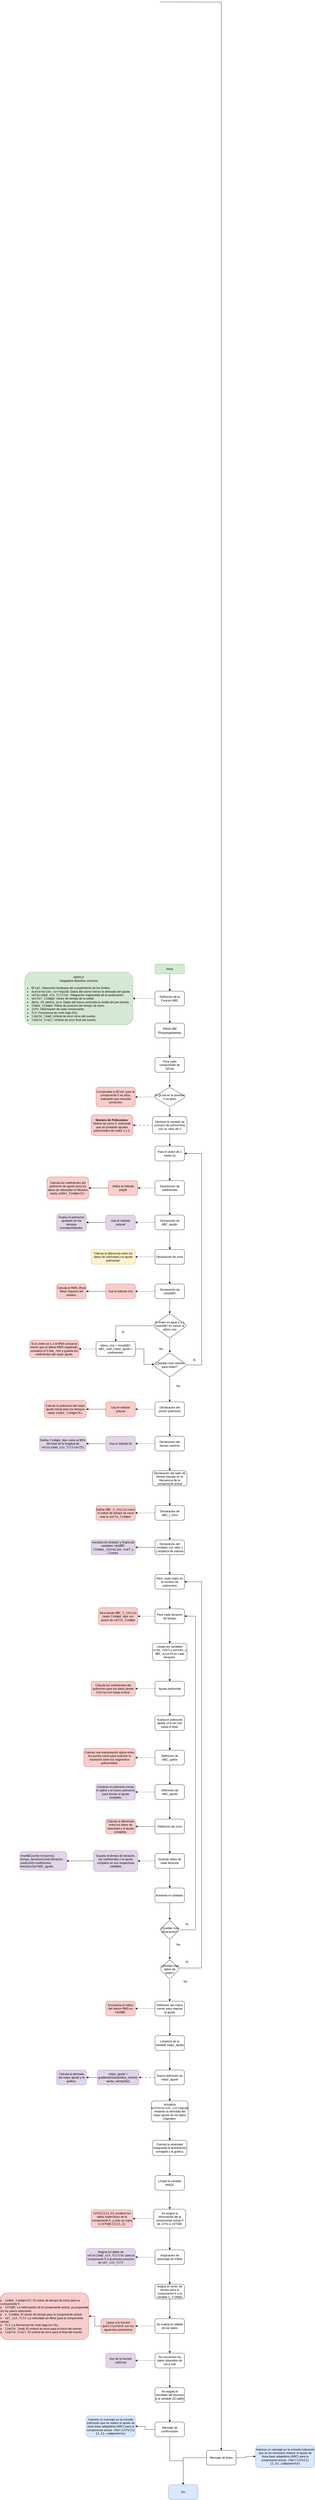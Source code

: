 <mxfile version="24.4.15" type="device">
  <diagram id="C5RBs43oDa-KdzZeNtuy" name="Page-1">
    <mxGraphModel dx="1827" dy="5244" grid="1" gridSize="10" guides="1" tooltips="1" connect="1" arrows="1" fold="1" page="1" pageScale="1" pageWidth="827" pageHeight="1169" math="0" shadow="0">
      <root>
        <mxCell id="WIyWlLk6GJQsqaUBKTNV-0" />
        <mxCell id="WIyWlLk6GJQsqaUBKTNV-1" parent="WIyWlLk6GJQsqaUBKTNV-0" />
        <mxCell id="nW7y54d8p8P1JJJMh4Ax-1" value="" style="edgeStyle=orthogonalEdgeStyle;rounded=0;orthogonalLoop=1;jettySize=auto;html=1;fontFamily=Helvetica;" parent="WIyWlLk6GJQsqaUBKTNV-1" source="WIyWlLk6GJQsqaUBKTNV-7" target="nW7y54d8p8P1JJJMh4Ax-0" edge="1">
          <mxGeometry relative="1" as="geometry" />
        </mxCell>
        <mxCell id="WIyWlLk6GJQsqaUBKTNV-7" value="Inicio" style="rounded=1;whiteSpace=wrap;html=1;fontSize=12;glass=0;strokeWidth=1;shadow=0;fillColor=#d5e8d4;strokeColor=#82b366;fontFamily=Helvetica;" parent="WIyWlLk6GJQsqaUBKTNV-1" vertex="1">
          <mxGeometry x="320" y="190" width="120" height="40" as="geometry" />
        </mxCell>
        <mxCell id="nW7y54d8p8P1JJJMh4Ax-3" value="" style="edgeStyle=orthogonalEdgeStyle;rounded=0;orthogonalLoop=1;jettySize=auto;html=1;dashed=1;fontFamily=Helvetica;" parent="WIyWlLk6GJQsqaUBKTNV-1" source="nW7y54d8p8P1JJJMh4Ax-0" target="nW7y54d8p8P1JJJMh4Ax-2" edge="1">
          <mxGeometry relative="1" as="geometry" />
        </mxCell>
        <mxCell id="nW7y54d8p8P1JJJMh4Ax-5" value="" style="edgeStyle=orthogonalEdgeStyle;rounded=0;orthogonalLoop=1;jettySize=auto;html=1;fontFamily=Helvetica;" parent="WIyWlLk6GJQsqaUBKTNV-1" source="nW7y54d8p8P1JJJMh4Ax-0" target="nW7y54d8p8P1JJJMh4Ax-4" edge="1">
          <mxGeometry relative="1" as="geometry" />
        </mxCell>
        <mxCell id="nW7y54d8p8P1JJJMh4Ax-0" value="Definición de la Función ABC" style="whiteSpace=wrap;html=1;rounded=1;glass=0;strokeWidth=1;shadow=0;fontFamily=Helvetica;" parent="WIyWlLk6GJQsqaUBKTNV-1" vertex="1">
          <mxGeometry x="320" y="300" width="120" height="60" as="geometry" />
        </mxCell>
        <mxCell id="nW7y54d8p8P1JJJMh4Ax-2" value="INPPUT&lt;br&gt;Adaptative Baseline corrector&lt;br&gt;-&lt;br&gt;&lt;li style=&quot;text-align: left;&quot;&gt;&lt;code&gt;QCval&lt;/code&gt;: Valoración booleana del cumplimiento de los límites.&lt;/li&gt;&lt;li style=&quot;text-align: left;&quot;&gt;&lt;code&gt;aceleracion_corregida&lt;/code&gt;: Datos del sismo menos la derivada del ajuste.&lt;/li&gt;&lt;li style=&quot;text-align: left;&quot;&gt;&lt;code&gt;velocidad_sin_filtrar&lt;/code&gt;: Integración trapezoidal de la aceleración.&lt;/li&gt;&lt;li style=&quot;text-align: left;&quot;&gt;&lt;code&gt;vector_tiempo&lt;/code&gt;: Vector de tiempo de la señal.&lt;/li&gt;&lt;li style=&quot;text-align: left;&quot;&gt;&lt;code&gt;data_rm_media_pre&lt;/code&gt;: Datos del sismo removida la media del pre-evento.&lt;/li&gt;&lt;li style=&quot;text-align: left;&quot;&gt;&lt;code&gt;index_tiempo&lt;/code&gt;: Índice de posición del tiempo de inicio.&lt;/li&gt;&lt;li style=&quot;text-align: left;&quot;&gt;&lt;code&gt;info&lt;/code&gt;: Información de cada componente.&lt;/li&gt;&lt;li style=&quot;text-align: left;&quot;&gt;&lt;code&gt;fc1&lt;/code&gt;: Frecuencia de corte baja (Hz).&lt;/li&gt;&lt;li style=&quot;text-align: left;&quot;&gt;&lt;code&gt;limite_lead&lt;/code&gt;: Umbral de error inicio del evento.&lt;/li&gt;&lt;li style=&quot;text-align: left;&quot;&gt;&lt;code&gt;limite_trail&lt;/code&gt;: Umbral de error final del evento.&lt;/li&gt;" style="whiteSpace=wrap;html=1;rounded=1;glass=0;strokeWidth=1;shadow=0;fillColor=#d5e8d4;strokeColor=#82b366;fontFamily=Helvetica;" parent="WIyWlLk6GJQsqaUBKTNV-1" vertex="1">
          <mxGeometry x="-210" y="222.5" width="440" height="215" as="geometry" />
        </mxCell>
        <mxCell id="nW7y54d8p8P1JJJMh4Ax-7" value="" style="edgeStyle=orthogonalEdgeStyle;rounded=0;orthogonalLoop=1;jettySize=auto;html=1;fontFamily=Helvetica;" parent="WIyWlLk6GJQsqaUBKTNV-1" source="nW7y54d8p8P1JJJMh4Ax-4" target="nW7y54d8p8P1JJJMh4Ax-6" edge="1">
          <mxGeometry relative="1" as="geometry" />
        </mxCell>
        <mxCell id="nW7y54d8p8P1JJJMh4Ax-4" value="&lt;h3&gt;&lt;span style=&quot;font-weight: normal;&quot;&gt;Inicio del Procesamiento&lt;/span&gt;&lt;/h3&gt;&lt;div&gt;&lt;div class=&quot;dark bg-gray-950 rounded-md border-[0.5px] border-token-border-medium&quot;&gt;&lt;div class=&quot;flex items-center relative text-token-text-secondary bg-token-main-surface-secondary px-4 py-2 text-xs font-sans justify-between rounded-t-md&quot;&gt;&lt;/div&gt;&lt;/div&gt;&lt;/div&gt;" style="whiteSpace=wrap;html=1;rounded=1;glass=0;strokeWidth=1;shadow=0;fontFamily=Helvetica;" parent="WIyWlLk6GJQsqaUBKTNV-1" vertex="1">
          <mxGeometry x="320" y="430" width="120" height="60" as="geometry" />
        </mxCell>
        <mxCell id="nW7y54d8p8P1JJJMh4Ax-11" value="" style="edgeStyle=orthogonalEdgeStyle;rounded=0;orthogonalLoop=1;jettySize=auto;html=1;fontFamily=Helvetica;" parent="WIyWlLk6GJQsqaUBKTNV-1" source="nW7y54d8p8P1JJJMh4Ax-6" target="nW7y54d8p8P1JJJMh4Ax-10" edge="1">
          <mxGeometry relative="1" as="geometry" />
        </mxCell>
        <mxCell id="nW7y54d8p8P1JJJMh4Ax-6" value="Para cada componente de QCval" style="whiteSpace=wrap;html=1;rounded=1;glass=0;strokeWidth=1;shadow=0;fontFamily=Helvetica;" parent="WIyWlLk6GJQsqaUBKTNV-1" vertex="1">
          <mxGeometry x="320" y="570" width="120" height="60" as="geometry" />
        </mxCell>
        <mxCell id="nW7y54d8p8P1JJJMh4Ax-13" value="" style="edgeStyle=orthogonalEdgeStyle;rounded=0;orthogonalLoop=1;jettySize=auto;html=1;fontFamily=Helvetica;" parent="WIyWlLk6GJQsqaUBKTNV-1" source="nW7y54d8p8P1JJJMh4Ax-10" target="nW7y54d8p8P1JJJMh4Ax-12" edge="1">
          <mxGeometry relative="1" as="geometry" />
        </mxCell>
        <mxCell id="nW7y54d8p8P1JJJMh4Ax-15" value="" style="edgeStyle=orthogonalEdgeStyle;rounded=0;orthogonalLoop=1;jettySize=auto;html=1;dashed=1;fontFamily=Helvetica;" parent="WIyWlLk6GJQsqaUBKTNV-1" source="nW7y54d8p8P1JJJMh4Ax-10" target="nW7y54d8p8P1JJJMh4Ax-14" edge="1">
          <mxGeometry relative="1" as="geometry" />
        </mxCell>
        <mxCell id="jgrW-l6k0apfGBNPhtUm-31" value="" style="edgeStyle=orthogonalEdgeStyle;rounded=0;orthogonalLoop=1;jettySize=auto;html=1;" edge="1" parent="WIyWlLk6GJQsqaUBKTNV-1" target="jgrW-l6k0apfGBNPhtUm-30">
          <mxGeometry relative="1" as="geometry">
            <mxPoint x="340" y="-3720" as="sourcePoint" />
          </mxGeometry>
        </mxCell>
        <mxCell id="nW7y54d8p8P1JJJMh4Ax-10" value="Si QCval en la posicion h es falso" style="rhombus;whiteSpace=wrap;html=1;rounded=1;glass=0;strokeWidth=1;shadow=0;fontFamily=Helvetica;" parent="WIyWlLk6GJQsqaUBKTNV-1" vertex="1">
          <mxGeometry x="315" y="690" width="130" height="80" as="geometry" />
        </mxCell>
        <mxCell id="nW7y54d8p8P1JJJMh4Ax-17" value="" style="edgeStyle=orthogonalEdgeStyle;rounded=0;orthogonalLoop=1;jettySize=auto;html=1;fontFamily=Helvetica;" parent="WIyWlLk6GJQsqaUBKTNV-1" source="nW7y54d8p8P1JJJMh4Ax-12" target="nW7y54d8p8P1JJJMh4Ax-16" edge="1">
          <mxGeometry relative="1" as="geometry" />
        </mxCell>
        <mxCell id="nW7y54d8p8P1JJJMh4Ax-25" value="" style="edgeStyle=orthogonalEdgeStyle;rounded=0;orthogonalLoop=1;jettySize=auto;html=1;dashed=1;dashPattern=8 8;fontFamily=Helvetica;" parent="WIyWlLk6GJQsqaUBKTNV-1" source="nW7y54d8p8P1JJJMh4Ax-12" target="nW7y54d8p8P1JJJMh4Ax-24" edge="1">
          <mxGeometry relative="1" as="geometry" />
        </mxCell>
        <mxCell id="nW7y54d8p8P1JJJMh4Ax-12" value="&lt;span style=&quot;background-color: initial;&quot;&gt;Declarar la variable np (numero de polinomios) con un valor de 2&lt;/span&gt;&lt;br&gt;&lt;div&gt;&lt;div class=&quot;dark bg-gray-950 rounded-md border-[0.5px] border-token-border-medium&quot;&gt;&lt;div class=&quot;flex items-center relative text-token-text-secondary bg-token-main-surface-secondary px-4 py-2 text-xs font-sans justify-between rounded-t-md&quot;&gt;&lt;span&gt;&lt;/span&gt;&lt;/div&gt;&lt;/div&gt;&lt;/div&gt;" style="whiteSpace=wrap;html=1;rounded=1;glass=0;strokeWidth=1;shadow=0;fontFamily=Helvetica;" parent="WIyWlLk6GJQsqaUBKTNV-1" vertex="1">
          <mxGeometry x="310" y="810" width="140" height="70" as="geometry" />
        </mxCell>
        <mxCell id="nW7y54d8p8P1JJJMh4Ax-14" value="&lt;span style=&quot;background-color: initial;&quot;&gt;Comprueba si &lt;/span&gt;&lt;code style=&quot;background-color: initial;&quot;&gt;QCval&lt;/code&gt;&lt;span style=&quot;background-color: initial;&quot;&gt; para la componente &lt;/span&gt;&lt;code style=&quot;background-color: initial;&quot;&gt;h&lt;/code&gt;&lt;span style=&quot;background-color: initial;&quot;&gt; es falso, indicando que necesita corrección.&lt;/span&gt;" style="whiteSpace=wrap;html=1;rounded=1;glass=0;strokeWidth=1;shadow=0;fillColor=#f8cecc;strokeColor=#b85450;fontFamily=Helvetica;" parent="WIyWlLk6GJQsqaUBKTNV-1" vertex="1">
          <mxGeometry x="80" y="690" width="160" height="80" as="geometry" />
        </mxCell>
        <mxCell id="nW7y54d8p8P1JJJMh4Ax-19" value="" style="edgeStyle=orthogonalEdgeStyle;rounded=0;orthogonalLoop=1;jettySize=auto;html=1;fontFamily=Helvetica;" parent="WIyWlLk6GJQsqaUBKTNV-1" source="nW7y54d8p8P1JJJMh4Ax-16" target="nW7y54d8p8P1JJJMh4Ax-18" edge="1">
          <mxGeometry relative="1" as="geometry" />
        </mxCell>
        <mxCell id="nW7y54d8p8P1JJJMh4Ax-16" value="Para el orden de 1 hasta np" style="whiteSpace=wrap;html=1;rounded=1;glass=0;strokeWidth=1;shadow=0;fontFamily=Helvetica;" parent="WIyWlLk6GJQsqaUBKTNV-1" vertex="1">
          <mxGeometry x="320" y="930" width="120" height="60" as="geometry" />
        </mxCell>
        <mxCell id="nW7y54d8p8P1JJJMh4Ax-21" value="" style="edgeStyle=orthogonalEdgeStyle;rounded=0;orthogonalLoop=1;jettySize=auto;html=1;dashed=1;fontFamily=Helvetica;" parent="WIyWlLk6GJQsqaUBKTNV-1" source="nW7y54d8p8P1JJJMh4Ax-18" target="nW7y54d8p8P1JJJMh4Ax-20" edge="1">
          <mxGeometry relative="1" as="geometry" />
        </mxCell>
        <mxCell id="nW7y54d8p8P1JJJMh4Ax-27" value="" style="edgeStyle=orthogonalEdgeStyle;rounded=0;orthogonalLoop=1;jettySize=auto;html=1;fontFamily=Helvetica;" parent="WIyWlLk6GJQsqaUBKTNV-1" source="nW7y54d8p8P1JJJMh4Ax-18" target="nW7y54d8p8P1JJJMh4Ax-26" edge="1">
          <mxGeometry relative="1" as="geometry" />
        </mxCell>
        <mxCell id="nW7y54d8p8P1JJJMh4Ax-18" value="Declaración de coeficientes" style="whiteSpace=wrap;html=1;rounded=1;glass=0;strokeWidth=1;shadow=0;fontFamily=Helvetica;" parent="WIyWlLk6GJQsqaUBKTNV-1" vertex="1">
          <mxGeometry x="320" y="1070" width="120" height="60" as="geometry" />
        </mxCell>
        <mxCell id="nW7y54d8p8P1JJJMh4Ax-23" value="" style="edgeStyle=orthogonalEdgeStyle;rounded=0;orthogonalLoop=1;jettySize=auto;html=1;fontFamily=Helvetica;" parent="WIyWlLk6GJQsqaUBKTNV-1" source="nW7y54d8p8P1JJJMh4Ax-20" target="nW7y54d8p8P1JJJMh4Ax-22" edge="1">
          <mxGeometry relative="1" as="geometry" />
        </mxCell>
        <mxCell id="nW7y54d8p8P1JJJMh4Ax-20" value="Utiliza el método polyfit" style="whiteSpace=wrap;html=1;rounded=1;glass=0;strokeWidth=1;shadow=0;fillColor=#f8cecc;strokeColor=#b85450;fontFamily=Helvetica;" parent="WIyWlLk6GJQsqaUBKTNV-1" vertex="1">
          <mxGeometry x="130" y="1070" width="120" height="60" as="geometry" />
        </mxCell>
        <mxCell id="nW7y54d8p8P1JJJMh4Ax-22" value="Calcula los coeficientes del polinomio de ajuste para los datos de velocidad no filtrados hasta&amp;nbsp;&lt;code style=&quot;border-color: var(--border-color);&quot;&gt;index_tiempo(h)&lt;/code&gt;." style="whiteSpace=wrap;html=1;fillColor=#f8cecc;strokeColor=#b85450;rounded=1;glass=0;strokeWidth=1;shadow=0;fontFamily=Helvetica;" parent="WIyWlLk6GJQsqaUBKTNV-1" vertex="1">
          <mxGeometry x="-120" y="1055" width="170" height="90" as="geometry" />
        </mxCell>
        <mxCell id="nW7y54d8p8P1JJJMh4Ax-24" value="&lt;strong style=&quot;background-color: initial;&quot;&gt;Número de Polinomios&lt;/strong&gt;&lt;span style=&quot;background-color: initial;&quot;&gt;: Define &lt;/span&gt;&lt;code style=&quot;background-color: initial;&quot;&gt;np&lt;/code&gt;&lt;span style=&quot;background-color: initial;&quot;&gt; como 2, indicando que se probarán ajustes polinomiales de orden 1 y 2.&lt;/span&gt;&lt;br&gt;&lt;div&gt;&lt;div class=&quot;dark bg-gray-950 rounded-md border-[0.5px] border-token-border-medium&quot;&gt;&lt;div class=&quot;flex items-center relative text-token-text-secondary bg-token-main-surface-secondary px-4 py-2 text-xs font-sans justify-between rounded-t-md&quot;&gt;&lt;span&gt;&lt;/span&gt;&lt;/div&gt;&lt;/div&gt;&lt;/div&gt;" style="whiteSpace=wrap;html=1;rounded=1;glass=0;strokeWidth=1;shadow=0;fillColor=#f8cecc;strokeColor=#b85450;fontFamily=Helvetica;" parent="WIyWlLk6GJQsqaUBKTNV-1" vertex="1">
          <mxGeometry x="60" y="802.5" width="170" height="85" as="geometry" />
        </mxCell>
        <mxCell id="nW7y54d8p8P1JJJMh4Ax-29" value="" style="edgeStyle=orthogonalEdgeStyle;rounded=0;orthogonalLoop=1;jettySize=auto;html=1;dashed=1;fontFamily=Helvetica;" parent="WIyWlLk6GJQsqaUBKTNV-1" source="nW7y54d8p8P1JJJMh4Ax-26" target="nW7y54d8p8P1JJJMh4Ax-28" edge="1">
          <mxGeometry relative="1" as="geometry" />
        </mxCell>
        <mxCell id="nW7y54d8p8P1JJJMh4Ax-39" value="" style="edgeStyle=orthogonalEdgeStyle;rounded=0;orthogonalLoop=1;jettySize=auto;html=1;fontFamily=Helvetica;" parent="WIyWlLk6GJQsqaUBKTNV-1" source="nW7y54d8p8P1JJJMh4Ax-26" target="nW7y54d8p8P1JJJMh4Ax-38" edge="1">
          <mxGeometry relative="1" as="geometry" />
        </mxCell>
        <mxCell id="nW7y54d8p8P1JJJMh4Ax-26" value="Declaración de ABC_ajuste&amp;nbsp;" style="whiteSpace=wrap;html=1;rounded=1;glass=0;strokeWidth=1;shadow=0;fontFamily=Helvetica;" parent="WIyWlLk6GJQsqaUBKTNV-1" vertex="1">
          <mxGeometry x="320" y="1210" width="120" height="60" as="geometry" />
        </mxCell>
        <mxCell id="nW7y54d8p8P1JJJMh4Ax-31" value="" style="edgeStyle=orthogonalEdgeStyle;rounded=0;orthogonalLoop=1;jettySize=auto;html=1;fontFamily=Helvetica;" parent="WIyWlLk6GJQsqaUBKTNV-1" source="nW7y54d8p8P1JJJMh4Ax-28" target="nW7y54d8p8P1JJJMh4Ax-30" edge="1">
          <mxGeometry relative="1" as="geometry" />
        </mxCell>
        <mxCell id="nW7y54d8p8P1JJJMh4Ax-28" value="Usa el método polyval" style="whiteSpace=wrap;html=1;rounded=1;glass=0;strokeWidth=1;shadow=0;fillColor=#e1d5e7;strokeColor=#9673a6;fontFamily=Helvetica;" parent="WIyWlLk6GJQsqaUBKTNV-1" vertex="1">
          <mxGeometry x="120" y="1210" width="120" height="60" as="geometry" />
        </mxCell>
        <mxCell id="nW7y54d8p8P1JJJMh4Ax-30" value="Evalúa el polinomio ajustado en los tiempos correspondientes." style="whiteSpace=wrap;html=1;fillColor=#e1d5e7;strokeColor=#9673a6;rounded=1;glass=0;strokeWidth=1;shadow=0;fontFamily=Helvetica;" parent="WIyWlLk6GJQsqaUBKTNV-1" vertex="1">
          <mxGeometry x="-80" y="1205" width="120" height="70" as="geometry" />
        </mxCell>
        <mxCell id="nW7y54d8p8P1JJJMh4Ax-41" value="" style="edgeStyle=orthogonalEdgeStyle;rounded=0;orthogonalLoop=1;jettySize=auto;html=1;dashed=1;fontFamily=Helvetica;" parent="WIyWlLk6GJQsqaUBKTNV-1" source="nW7y54d8p8P1JJJMh4Ax-38" target="nW7y54d8p8P1JJJMh4Ax-40" edge="1">
          <mxGeometry relative="1" as="geometry" />
        </mxCell>
        <mxCell id="nW7y54d8p8P1JJJMh4Ax-45" value="" style="edgeStyle=orthogonalEdgeStyle;rounded=0;orthogonalLoop=1;jettySize=auto;html=1;fontFamily=Helvetica;" parent="WIyWlLk6GJQsqaUBKTNV-1" source="nW7y54d8p8P1JJJMh4Ax-38" target="nW7y54d8p8P1JJJMh4Ax-44" edge="1">
          <mxGeometry relative="1" as="geometry" />
        </mxCell>
        <mxCell id="nW7y54d8p8P1JJJMh4Ax-38" value="Declaración de xrms" style="whiteSpace=wrap;html=1;rounded=1;glass=0;strokeWidth=1;shadow=0;fontFamily=Helvetica;" parent="WIyWlLk6GJQsqaUBKTNV-1" vertex="1">
          <mxGeometry x="320" y="1350" width="120" height="60" as="geometry" />
        </mxCell>
        <mxCell id="nW7y54d8p8P1JJJMh4Ax-40" value="Calcula la diferencia entre los datos de velocidad y el ajuste polinomial." style="whiteSpace=wrap;html=1;rounded=1;glass=0;strokeWidth=1;shadow=0;fillColor=#fff2cc;strokeColor=#d6b656;fontFamily=Helvetica;" parent="WIyWlLk6GJQsqaUBKTNV-1" vertex="1">
          <mxGeometry x="60" y="1350" width="180" height="60" as="geometry" />
        </mxCell>
        <mxCell id="nW7y54d8p8P1JJJMh4Ax-47" value="" style="edgeStyle=orthogonalEdgeStyle;rounded=0;orthogonalLoop=1;jettySize=auto;html=1;dashed=1;fontFamily=Helvetica;" parent="WIyWlLk6GJQsqaUBKTNV-1" source="nW7y54d8p8P1JJJMh4Ax-44" target="nW7y54d8p8P1JJJMh4Ax-46" edge="1">
          <mxGeometry relative="1" as="geometry" />
        </mxCell>
        <mxCell id="nW7y54d8p8P1JJJMh4Ax-51" value="" style="edgeStyle=orthogonalEdgeStyle;rounded=0;orthogonalLoop=1;jettySize=auto;html=1;fontFamily=Helvetica;" parent="WIyWlLk6GJQsqaUBKTNV-1" source="nW7y54d8p8P1JJJMh4Ax-44" target="nW7y54d8p8P1JJJMh4Ax-50" edge="1">
          <mxGeometry relative="1" as="geometry" />
        </mxCell>
        <mxCell id="nW7y54d8p8P1JJJMh4Ax-44" value="Declaración de rmsdABC" style="whiteSpace=wrap;html=1;rounded=1;glass=0;strokeWidth=1;shadow=0;fontFamily=Helvetica;" parent="WIyWlLk6GJQsqaUBKTNV-1" vertex="1">
          <mxGeometry x="320" y="1490" width="120" height="60" as="geometry" />
        </mxCell>
        <mxCell id="nW7y54d8p8P1JJJMh4Ax-49" value="" style="edgeStyle=orthogonalEdgeStyle;rounded=0;orthogonalLoop=1;jettySize=auto;html=1;fontFamily=Helvetica;" parent="WIyWlLk6GJQsqaUBKTNV-1" source="nW7y54d8p8P1JJJMh4Ax-46" target="nW7y54d8p8P1JJJMh4Ax-48" edge="1">
          <mxGeometry relative="1" as="geometry" />
        </mxCell>
        <mxCell id="nW7y54d8p8P1JJJMh4Ax-46" value="Usa el método rms" style="whiteSpace=wrap;html=1;rounded=1;glass=0;strokeWidth=1;shadow=0;fillColor=#f8cecc;strokeColor=#b85450;fontFamily=Helvetica;" parent="WIyWlLk6GJQsqaUBKTNV-1" vertex="1">
          <mxGeometry x="120" y="1490" width="120" height="60" as="geometry" />
        </mxCell>
        <mxCell id="nW7y54d8p8P1JJJMh4Ax-48" value="Calcula el RMS (Root Mean Square) del residuo." style="whiteSpace=wrap;html=1;fillColor=#f8cecc;strokeColor=#b85450;rounded=1;glass=0;strokeWidth=1;shadow=0;fontFamily=Helvetica;" parent="WIyWlLk6GJQsqaUBKTNV-1" vertex="1">
          <mxGeometry x="-80" y="1490" width="120" height="60" as="geometry" />
        </mxCell>
        <mxCell id="nW7y54d8p8P1JJJMh4Ax-53" value="" style="edgeStyle=orthogonalEdgeStyle;rounded=0;orthogonalLoop=1;jettySize=auto;html=1;fontFamily=Helvetica;" parent="WIyWlLk6GJQsqaUBKTNV-1" source="nW7y54d8p8P1JJJMh4Ax-50" target="nW7y54d8p8P1JJJMh4Ax-52" edge="1">
          <mxGeometry relative="1" as="geometry" />
        </mxCell>
        <mxCell id="nW7y54d8p8P1JJJMh4Ax-58" value="" style="edgeStyle=orthogonalEdgeStyle;rounded=0;orthogonalLoop=1;jettySize=auto;html=1;entryX=0.5;entryY=0;entryDx=0;entryDy=0;fontFamily=Helvetica;" parent="WIyWlLk6GJQsqaUBKTNV-1" source="nW7y54d8p8P1JJJMh4Ax-50" target="nW7y54d8p8P1JJJMh4Ax-61" edge="1">
          <mxGeometry relative="1" as="geometry">
            <mxPoint x="380" y="1810" as="targetPoint" />
          </mxGeometry>
        </mxCell>
        <mxCell id="nW7y54d8p8P1JJJMh4Ax-50" value="Si orden es igual a 1 o rmdsABC es menor al ultimo rms" style="rhombus;whiteSpace=wrap;html=1;rounded=1;glass=0;strokeWidth=1;shadow=0;fontFamily=Helvetica;" parent="WIyWlLk6GJQsqaUBKTNV-1" vertex="1">
          <mxGeometry x="310" y="1610" width="140" height="100" as="geometry" />
        </mxCell>
        <mxCell id="nW7y54d8p8P1JJJMh4Ax-56" value="" style="edgeStyle=orthogonalEdgeStyle;rounded=0;orthogonalLoop=1;jettySize=auto;html=1;dashed=1;fontFamily=Helvetica;" parent="WIyWlLk6GJQsqaUBKTNV-1" source="nW7y54d8p8P1JJJMh4Ax-52" target="nW7y54d8p8P1JJJMh4Ax-55" edge="1">
          <mxGeometry relative="1" as="geometry" />
        </mxCell>
        <mxCell id="nW7y54d8p8P1JJJMh4Ax-60" style="edgeStyle=orthogonalEdgeStyle;rounded=0;orthogonalLoop=1;jettySize=auto;html=1;entryX=0.046;entryY=0.48;entryDx=0;entryDy=0;entryPerimeter=0;fontFamily=Helvetica;" parent="WIyWlLk6GJQsqaUBKTNV-1" source="nW7y54d8p8P1JJJMh4Ax-52" target="nW7y54d8p8P1JJJMh4Ax-61" edge="1">
          <mxGeometry relative="1" as="geometry">
            <mxPoint x="320" y="1840" as="targetPoint" />
          </mxGeometry>
        </mxCell>
        <mxCell id="nW7y54d8p8P1JJJMh4Ax-52" value="ultimo_rms = rmsdABC;&lt;br&gt;                ABC_coef_mejor_ajuste = coeficientes;" style="whiteSpace=wrap;html=1;rounded=1;glass=0;strokeWidth=1;shadow=0;fontFamily=Helvetica;" parent="WIyWlLk6GJQsqaUBKTNV-1" vertex="1">
          <mxGeometry x="80" y="1724" width="160" height="60" as="geometry" />
        </mxCell>
        <mxCell id="nW7y54d8p8P1JJJMh4Ax-54" value="Si" style="text;html=1;strokeColor=none;fillColor=none;align=center;verticalAlign=middle;whiteSpace=wrap;rounded=0;fontFamily=Helvetica;" parent="WIyWlLk6GJQsqaUBKTNV-1" vertex="1">
          <mxGeometry x="160" y="1670" width="60" height="30" as="geometry" />
        </mxCell>
        <mxCell id="nW7y54d8p8P1JJJMh4Ax-55" value="Si el orden es 1 o el RMS actual es menor que el último RMS registrado, actualiza &lt;code&gt;ultimo_rms&lt;/code&gt; y guarda los coeficientes del mejor ajuste." style="whiteSpace=wrap;html=1;rounded=1;glass=0;strokeWidth=1;shadow=0;fillColor=#f8cecc;strokeColor=#b85450;fontFamily=Helvetica;" parent="WIyWlLk6GJQsqaUBKTNV-1" vertex="1">
          <mxGeometry x="-190" y="1719" width="200" height="70" as="geometry" />
        </mxCell>
        <mxCell id="nW7y54d8p8P1JJJMh4Ax-59" value="No" style="text;html=1;strokeColor=none;fillColor=none;align=center;verticalAlign=middle;whiteSpace=wrap;rounded=0;fontFamily=Helvetica;" parent="WIyWlLk6GJQsqaUBKTNV-1" vertex="1">
          <mxGeometry x="315" y="1739" width="60" height="30" as="geometry" />
        </mxCell>
        <mxCell id="nW7y54d8p8P1JJJMh4Ax-64" style="edgeStyle=orthogonalEdgeStyle;rounded=0;orthogonalLoop=1;jettySize=auto;html=1;entryX=1;entryY=0.5;entryDx=0;entryDy=0;fontFamily=Helvetica;" parent="WIyWlLk6GJQsqaUBKTNV-1" source="nW7y54d8p8P1JJJMh4Ax-61" target="nW7y54d8p8P1JJJMh4Ax-16" edge="1">
          <mxGeometry relative="1" as="geometry">
            <Array as="points">
              <mxPoint x="510" y="1819" />
              <mxPoint x="510" y="960" />
            </Array>
          </mxGeometry>
        </mxCell>
        <mxCell id="nW7y54d8p8P1JJJMh4Ax-67" value="" style="edgeStyle=orthogonalEdgeStyle;rounded=0;orthogonalLoop=1;jettySize=auto;html=1;fontFamily=Helvetica;" parent="WIyWlLk6GJQsqaUBKTNV-1" source="nW7y54d8p8P1JJJMh4Ax-61" target="nW7y54d8p8P1JJJMh4Ax-66" edge="1">
          <mxGeometry relative="1" as="geometry" />
        </mxCell>
        <mxCell id="nW7y54d8p8P1JJJMh4Ax-61" value="¿Quedan mas valores para orden?" style="rhombus;whiteSpace=wrap;html=1;rounded=1;glass=0;strokeWidth=1;shadow=0;fontFamily=Helvetica;" parent="WIyWlLk6GJQsqaUBKTNV-1" vertex="1">
          <mxGeometry x="310" y="1769" width="140" height="100" as="geometry" />
        </mxCell>
        <mxCell id="nW7y54d8p8P1JJJMh4Ax-63" value="Si" style="text;html=1;strokeColor=none;fillColor=none;align=center;verticalAlign=middle;whiteSpace=wrap;rounded=0;fontFamily=Helvetica;" parent="WIyWlLk6GJQsqaUBKTNV-1" vertex="1">
          <mxGeometry x="450" y="1784" width="60" height="30" as="geometry" />
        </mxCell>
        <mxCell id="nW7y54d8p8P1JJJMh4Ax-65" value="No" style="text;html=1;strokeColor=none;fillColor=none;align=center;verticalAlign=middle;whiteSpace=wrap;rounded=0;fontFamily=Helvetica;" parent="WIyWlLk6GJQsqaUBKTNV-1" vertex="1">
          <mxGeometry x="385" y="1890" width="60" height="30" as="geometry" />
        </mxCell>
        <mxCell id="nW7y54d8p8P1JJJMh4Ax-69" value="" style="edgeStyle=orthogonalEdgeStyle;rounded=0;orthogonalLoop=1;jettySize=auto;html=1;dashed=1;fontFamily=Helvetica;" parent="WIyWlLk6GJQsqaUBKTNV-1" source="nW7y54d8p8P1JJJMh4Ax-66" target="nW7y54d8p8P1JJJMh4Ax-68" edge="1">
          <mxGeometry relative="1" as="geometry" />
        </mxCell>
        <mxCell id="nW7y54d8p8P1JJJMh4Ax-73" value="" style="edgeStyle=orthogonalEdgeStyle;rounded=0;orthogonalLoop=1;jettySize=auto;html=1;fontFamily=Helvetica;" parent="WIyWlLk6GJQsqaUBKTNV-1" source="nW7y54d8p8P1JJJMh4Ax-66" target="nW7y54d8p8P1JJJMh4Ax-72" edge="1">
          <mxGeometry relative="1" as="geometry" />
        </mxCell>
        <mxCell id="nW7y54d8p8P1JJJMh4Ax-66" value="Declaración del primer polinomio" style="whiteSpace=wrap;html=1;rounded=1;glass=0;strokeWidth=1;shadow=0;fontFamily=Helvetica;" parent="WIyWlLk6GJQsqaUBKTNV-1" vertex="1">
          <mxGeometry x="320" y="1969" width="120" height="60" as="geometry" />
        </mxCell>
        <mxCell id="nW7y54d8p8P1JJJMh4Ax-71" value="" style="edgeStyle=orthogonalEdgeStyle;rounded=0;orthogonalLoop=1;jettySize=auto;html=1;fontFamily=Helvetica;" parent="WIyWlLk6GJQsqaUBKTNV-1" source="nW7y54d8p8P1JJJMh4Ax-68" target="nW7y54d8p8P1JJJMh4Ax-70" edge="1">
          <mxGeometry relative="1" as="geometry" />
        </mxCell>
        <mxCell id="nW7y54d8p8P1JJJMh4Ax-68" value="Usa el método polyval" style="whiteSpace=wrap;html=1;rounded=1;glass=0;strokeWidth=1;shadow=0;fillColor=#f8cecc;strokeColor=#b85450;fontFamily=Helvetica;" parent="WIyWlLk6GJQsqaUBKTNV-1" vertex="1">
          <mxGeometry x="120" y="1969" width="120" height="60" as="geometry" />
        </mxCell>
        <mxCell id="nW7y54d8p8P1JJJMh4Ax-70" value="Calcula el polinomio del mejor ajuste inicial para los tiempos hasta &lt;code&gt;index_tiempo(h)&lt;/code&gt;." style="whiteSpace=wrap;html=1;fillColor=#f8cecc;strokeColor=#b85450;rounded=1;glass=0;strokeWidth=1;shadow=0;fontFamily=Helvetica;" parent="WIyWlLk6GJQsqaUBKTNV-1" vertex="1">
          <mxGeometry x="-130" y="1963.5" width="170" height="71" as="geometry" />
        </mxCell>
        <mxCell id="nW7y54d8p8P1JJJMh4Ax-75" value="" style="edgeStyle=orthogonalEdgeStyle;rounded=0;orthogonalLoop=1;jettySize=auto;html=1;dashed=1;fontFamily=Helvetica;" parent="WIyWlLk6GJQsqaUBKTNV-1" source="nW7y54d8p8P1JJJMh4Ax-72" target="nW7y54d8p8P1JJJMh4Ax-74" edge="1">
          <mxGeometry relative="1" as="geometry" />
        </mxCell>
        <mxCell id="nW7y54d8p8P1JJJMh4Ax-79" value="" style="edgeStyle=orthogonalEdgeStyle;rounded=0;orthogonalLoop=1;jettySize=auto;html=1;fontFamily=Helvetica;" parent="WIyWlLk6GJQsqaUBKTNV-1" source="nW7y54d8p8P1JJJMh4Ax-72" target="nW7y54d8p8P1JJJMh4Ax-78" edge="1">
          <mxGeometry relative="1" as="geometry" />
        </mxCell>
        <mxCell id="nW7y54d8p8P1JJJMh4Ax-72" value="Declaración del tiempo máximo" style="whiteSpace=wrap;html=1;rounded=1;glass=0;strokeWidth=1;shadow=0;fontFamily=Helvetica;" parent="WIyWlLk6GJQsqaUBKTNV-1" vertex="1">
          <mxGeometry x="320" y="2109" width="120" height="60" as="geometry" />
        </mxCell>
        <mxCell id="nW7y54d8p8P1JJJMh4Ax-77" value="" style="edgeStyle=orthogonalEdgeStyle;rounded=0;orthogonalLoop=1;jettySize=auto;html=1;fontFamily=Helvetica;" parent="WIyWlLk6GJQsqaUBKTNV-1" source="nW7y54d8p8P1JJJMh4Ax-74" target="nW7y54d8p8P1JJJMh4Ax-76" edge="1">
          <mxGeometry relative="1" as="geometry" />
        </mxCell>
        <mxCell id="nW7y54d8p8P1JJJMh4Ax-74" value="Usa el método fix" style="whiteSpace=wrap;html=1;rounded=1;glass=0;strokeWidth=1;shadow=0;fillColor=#e1d5e7;strokeColor=#9673a6;fontFamily=Helvetica;" parent="WIyWlLk6GJQsqaUBKTNV-1" vertex="1">
          <mxGeometry x="120" y="2109" width="120" height="60" as="geometry" />
        </mxCell>
        <mxCell id="nW7y54d8p8P1JJJMh4Ax-76" value="Define &lt;code&gt;tiempo_max&lt;/code&gt; como el 80% del total de la longitud de &lt;code&gt;velocidad_sin_filtrar{h}&lt;/code&gt;" style="whiteSpace=wrap;html=1;fillColor=#e1d5e7;strokeColor=#9673a6;rounded=1;glass=0;strokeWidth=1;shadow=0;fontFamily=Helvetica;" parent="WIyWlLk6GJQsqaUBKTNV-1" vertex="1">
          <mxGeometry x="-150" y="2109" width="190" height="60" as="geometry" />
        </mxCell>
        <mxCell id="nW7y54d8p8P1JJJMh4Ax-81" value="" style="edgeStyle=orthogonalEdgeStyle;rounded=0;orthogonalLoop=1;jettySize=auto;html=1;fontFamily=Helvetica;" parent="WIyWlLk6GJQsqaUBKTNV-1" source="nW7y54d8p8P1JJJMh4Ax-78" target="nW7y54d8p8P1JJJMh4Ax-80" edge="1">
          <mxGeometry relative="1" as="geometry" />
        </mxCell>
        <mxCell id="nW7y54d8p8P1JJJMh4Ax-78" value="Declaración del salto de tiempo basado en la frecuencia de la componente actual" style="whiteSpace=wrap;html=1;rounded=1;glass=0;strokeWidth=1;shadow=0;fontFamily=Helvetica;" parent="WIyWlLk6GJQsqaUBKTNV-1" vertex="1">
          <mxGeometry x="310" y="2249" width="140" height="61" as="geometry" />
        </mxCell>
        <mxCell id="nW7y54d8p8P1JJJMh4Ax-83" value="" style="edgeStyle=orthogonalEdgeStyle;rounded=0;orthogonalLoop=1;jettySize=auto;html=1;dashed=1;fontFamily=Helvetica;" parent="WIyWlLk6GJQsqaUBKTNV-1" source="nW7y54d8p8P1JJJMh4Ax-80" target="nW7y54d8p8P1JJJMh4Ax-82" edge="1">
          <mxGeometry relative="1" as="geometry" />
        </mxCell>
        <mxCell id="nW7y54d8p8P1JJJMh4Ax-87" value="" style="edgeStyle=orthogonalEdgeStyle;rounded=0;orthogonalLoop=1;jettySize=auto;html=1;fontFamily=Helvetica;" parent="WIyWlLk6GJQsqaUBKTNV-1" source="nW7y54d8p8P1JJJMh4Ax-80" target="nW7y54d8p8P1JJJMh4Ax-86" edge="1">
          <mxGeometry relative="1" as="geometry" />
        </mxCell>
        <mxCell id="nW7y54d8p8P1JJJMh4Ax-80" value="Declaración de ABC_t_inico" style="whiteSpace=wrap;html=1;rounded=1;glass=0;strokeWidth=1;shadow=0;fontFamily=Helvetica;" parent="WIyWlLk6GJQsqaUBKTNV-1" vertex="1">
          <mxGeometry x="320" y="2390.5" width="120" height="60" as="geometry" />
        </mxCell>
        <mxCell id="nW7y54d8p8P1JJJMh4Ax-82" value="Define &lt;code&gt;ABC_t_inicio&lt;/code&gt; como el índice de tiempo de inicio más el &lt;code&gt;salto_tiempo&lt;/code&gt;." style="whiteSpace=wrap;html=1;rounded=1;glass=0;strokeWidth=1;shadow=0;fillColor=#f8cecc;strokeColor=#b85450;fontFamily=Helvetica;" parent="WIyWlLk6GJQsqaUBKTNV-1" vertex="1">
          <mxGeometry x="80" y="2390.5" width="160" height="60" as="geometry" />
        </mxCell>
        <mxCell id="nW7y54d8p8P1JJJMh4Ax-89" value="" style="edgeStyle=orthogonalEdgeStyle;rounded=0;orthogonalLoop=1;jettySize=auto;html=1;fontFamily=Helvetica;" parent="WIyWlLk6GJQsqaUBKTNV-1" source="nW7y54d8p8P1JJJMh4Ax-86" target="nW7y54d8p8P1JJJMh4Ax-88" edge="1">
          <mxGeometry relative="1" as="geometry" />
        </mxCell>
        <mxCell id="nW7y54d8p8P1JJJMh4Ax-91" value="" style="edgeStyle=orthogonalEdgeStyle;rounded=0;orthogonalLoop=1;jettySize=auto;html=1;fontFamily=Helvetica;" parent="WIyWlLk6GJQsqaUBKTNV-1" source="nW7y54d8p8P1JJJMh4Ax-86" target="nW7y54d8p8P1JJJMh4Ax-90" edge="1">
          <mxGeometry relative="1" as="geometry" />
        </mxCell>
        <mxCell id="nW7y54d8p8P1JJJMh4Ax-86" value="Declaración del contador con valor 1 y limpieza de valores" style="whiteSpace=wrap;html=1;rounded=1;glass=0;strokeWidth=1;shadow=0;fontFamily=Helvetica;" parent="WIyWlLk6GJQsqaUBKTNV-1" vertex="1">
          <mxGeometry x="320" y="2530.5" width="120" height="60" as="geometry" />
        </mxCell>
        <mxCell id="nW7y54d8p8P1JJJMh4Ax-88" value="Inicializa el contador y limpia las variables &lt;code&gt;rmsABC&lt;/code&gt;, &lt;code&gt;tiempo_iteracion&lt;/code&gt;, &lt;code&gt;coef&lt;/code&gt;, y &lt;code&gt;lineas&lt;/code&gt;." style="whiteSpace=wrap;html=1;rounded=1;glass=0;strokeWidth=1;shadow=0;fillColor=#e1d5e7;strokeColor=#9673a6;fontFamily=Helvetica;" parent="WIyWlLk6GJQsqaUBKTNV-1" vertex="1">
          <mxGeometry x="60" y="2530.5" width="180" height="60" as="geometry" />
        </mxCell>
        <mxCell id="nW7y54d8p8P1JJJMh4Ax-93" value="" style="edgeStyle=orthogonalEdgeStyle;rounded=0;orthogonalLoop=1;jettySize=auto;html=1;fontFamily=Helvetica;" parent="WIyWlLk6GJQsqaUBKTNV-1" source="nW7y54d8p8P1JJJMh4Ax-90" target="nW7y54d8p8P1JJJMh4Ax-92" edge="1">
          <mxGeometry relative="1" as="geometry" />
        </mxCell>
        <mxCell id="nW7y54d8p8P1JJJMh4Ax-90" value="Para&amp;nbsp; cada orden en el numero de polinomios" style="whiteSpace=wrap;html=1;rounded=1;glass=0;strokeWidth=1;shadow=0;fontFamily=Helvetica;" parent="WIyWlLk6GJQsqaUBKTNV-1" vertex="1">
          <mxGeometry x="320" y="2670.5" width="120" height="60" as="geometry" />
        </mxCell>
        <mxCell id="nW7y54d8p8P1JJJMh4Ax-95" value="" style="edgeStyle=orthogonalEdgeStyle;rounded=0;orthogonalLoop=1;jettySize=auto;html=1;dashed=1;fontFamily=Helvetica;" parent="WIyWlLk6GJQsqaUBKTNV-1" source="nW7y54d8p8P1JJJMh4Ax-92" target="nW7y54d8p8P1JJJMh4Ax-94" edge="1">
          <mxGeometry relative="1" as="geometry" />
        </mxCell>
        <mxCell id="nW7y54d8p8P1JJJMh4Ax-97" value="" style="edgeStyle=orthogonalEdgeStyle;rounded=0;orthogonalLoop=1;jettySize=auto;html=1;fontFamily=Helvetica;" parent="WIyWlLk6GJQsqaUBKTNV-1" source="nW7y54d8p8P1JJJMh4Ax-92" target="nW7y54d8p8P1JJJMh4Ax-96" edge="1">
          <mxGeometry relative="1" as="geometry" />
        </mxCell>
        <mxCell id="nW7y54d8p8P1JJJMh4Ax-92" value="Para cada iteracion de tiempo" style="whiteSpace=wrap;html=1;rounded=1;glass=0;strokeWidth=1;shadow=0;fontFamily=Helvetica;" parent="WIyWlLk6GJQsqaUBKTNV-1" vertex="1">
          <mxGeometry x="320" y="2810.5" width="120" height="60" as="geometry" />
        </mxCell>
        <mxCell id="nW7y54d8p8P1JJJMh4Ax-94" value="Itera desde &lt;code&gt;ABC_t_inicio&lt;/code&gt; hasta &lt;code&gt;tiempo_max&lt;/code&gt; con pasos de &lt;code&gt;salto_tiempo&lt;/code&gt;" style="whiteSpace=wrap;html=1;rounded=1;glass=0;strokeWidth=1;shadow=0;fillColor=#f8cecc;strokeColor=#b85450;fontFamily=Helvetica;" parent="WIyWlLk6GJQsqaUBKTNV-1" vertex="1">
          <mxGeometry x="90" y="2805.25" width="160" height="70.5" as="geometry" />
        </mxCell>
        <mxCell id="nW7y54d8p8P1JJJMh4Ax-184" value="" style="edgeStyle=orthogonalEdgeStyle;rounded=0;orthogonalLoop=1;jettySize=auto;html=1;" parent="WIyWlLk6GJQsqaUBKTNV-1" source="nW7y54d8p8P1JJJMh4Ax-96" target="nW7y54d8p8P1JJJMh4Ax-183" edge="1">
          <mxGeometry relative="1" as="geometry" />
        </mxCell>
        <mxCell id="nW7y54d8p8P1JJJMh4Ax-96" value="Limpia las variables &lt;code&gt;xrms&lt;/code&gt;, &lt;code&gt;coeficientes&lt;/code&gt;, y &lt;code&gt;ABC_ajuste&lt;/code&gt; en cada iteración." style="whiteSpace=wrap;html=1;rounded=1;glass=0;strokeWidth=1;shadow=0;fontFamily=Helvetica;" parent="WIyWlLk6GJQsqaUBKTNV-1" vertex="1">
          <mxGeometry x="310" y="2950.5" width="140" height="69.5" as="geometry" />
        </mxCell>
        <mxCell id="nW7y54d8p8P1JJJMh4Ax-186" value="" style="edgeStyle=orthogonalEdgeStyle;rounded=0;orthogonalLoop=1;jettySize=auto;html=1;dashed=1;" parent="WIyWlLk6GJQsqaUBKTNV-1" source="nW7y54d8p8P1JJJMh4Ax-183" target="nW7y54d8p8P1JJJMh4Ax-185" edge="1">
          <mxGeometry relative="1" as="geometry" />
        </mxCell>
        <mxCell id="nW7y54d8p8P1JJJMh4Ax-188" value="" style="edgeStyle=orthogonalEdgeStyle;rounded=0;orthogonalLoop=1;jettySize=auto;html=1;" parent="WIyWlLk6GJQsqaUBKTNV-1" source="nW7y54d8p8P1JJJMh4Ax-183" target="nW7y54d8p8P1JJJMh4Ax-187" edge="1">
          <mxGeometry relative="1" as="geometry" />
        </mxCell>
        <mxCell id="nW7y54d8p8P1JJJMh4Ax-183" value="Ajuste polinomial" style="whiteSpace=wrap;html=1;rounded=1;glass=0;strokeWidth=1;shadow=0;" parent="WIyWlLk6GJQsqaUBKTNV-1" vertex="1">
          <mxGeometry x="320" y="3104.75" width="120" height="60" as="geometry" />
        </mxCell>
        <mxCell id="nW7y54d8p8P1JJJMh4Ax-185" value="Calcula los coeficientes del polinomio para los datos desde &lt;code&gt;iteracion&lt;/code&gt; hasta el final." style="whiteSpace=wrap;html=1;rounded=1;glass=0;strokeWidth=1;shadow=0;fillColor=#f8cecc;strokeColor=#b85450;" parent="WIyWlLk6GJQsqaUBKTNV-1" vertex="1">
          <mxGeometry x="60" y="3104.75" width="180" height="60" as="geometry" />
        </mxCell>
        <mxCell id="nW7y54d8p8P1JJJMh4Ax-190" value="" style="edgeStyle=orthogonalEdgeStyle;rounded=0;orthogonalLoop=1;jettySize=auto;html=1;" parent="WIyWlLk6GJQsqaUBKTNV-1" source="nW7y54d8p8P1JJJMh4Ax-187" target="nW7y54d8p8P1JJJMh4Ax-189" edge="1">
          <mxGeometry relative="1" as="geometry" />
        </mxCell>
        <mxCell id="nW7y54d8p8P1JJJMh4Ax-187" value="Evalúa el polinomio desde &lt;code&gt;iteracion&lt;/code&gt; hasta el final." style="whiteSpace=wrap;html=1;rounded=1;glass=0;strokeWidth=1;shadow=0;" parent="WIyWlLk6GJQsqaUBKTNV-1" vertex="1">
          <mxGeometry x="320" y="3244.75" width="120" height="60" as="geometry" />
        </mxCell>
        <mxCell id="nW7y54d8p8P1JJJMh4Ax-192" value="" style="edgeStyle=orthogonalEdgeStyle;rounded=0;orthogonalLoop=1;jettySize=auto;html=1;dashed=1;" parent="WIyWlLk6GJQsqaUBKTNV-1" source="nW7y54d8p8P1JJJMh4Ax-189" target="nW7y54d8p8P1JJJMh4Ax-191" edge="1">
          <mxGeometry relative="1" as="geometry" />
        </mxCell>
        <mxCell id="nW7y54d8p8P1JJJMh4Ax-194" value="" style="edgeStyle=orthogonalEdgeStyle;rounded=0;orthogonalLoop=1;jettySize=auto;html=1;" parent="WIyWlLk6GJQsqaUBKTNV-1" source="nW7y54d8p8P1JJJMh4Ax-189" target="nW7y54d8p8P1JJJMh4Ax-193" edge="1">
          <mxGeometry relative="1" as="geometry" />
        </mxCell>
        <mxCell id="nW7y54d8p8P1JJJMh4Ax-189" value="Definición de ABC_spline" style="whiteSpace=wrap;html=1;rounded=1;glass=0;strokeWidth=1;shadow=0;" parent="WIyWlLk6GJQsqaUBKTNV-1" vertex="1">
          <mxGeometry x="320" y="3384.75" width="120" height="60" as="geometry" />
        </mxCell>
        <mxCell id="nW7y54d8p8P1JJJMh4Ax-191" value="Calcula una interpolación spline entre los puntos clave para suavizar la transición entre los segmentos polinomiales." style="whiteSpace=wrap;html=1;rounded=1;glass=0;strokeWidth=1;shadow=0;fillColor=#f8cecc;strokeColor=#b85450;" parent="WIyWlLk6GJQsqaUBKTNV-1" vertex="1">
          <mxGeometry x="30" y="3377.38" width="210" height="74.75" as="geometry" />
        </mxCell>
        <mxCell id="nW7y54d8p8P1JJJMh4Ax-196" value="" style="edgeStyle=orthogonalEdgeStyle;rounded=0;orthogonalLoop=1;jettySize=auto;html=1;dashed=1;" parent="WIyWlLk6GJQsqaUBKTNV-1" source="nW7y54d8p8P1JJJMh4Ax-193" target="nW7y54d8p8P1JJJMh4Ax-195" edge="1">
          <mxGeometry relative="1" as="geometry" />
        </mxCell>
        <mxCell id="nW7y54d8p8P1JJJMh4Ax-198" value="" style="edgeStyle=orthogonalEdgeStyle;rounded=0;orthogonalLoop=1;jettySize=auto;html=1;" parent="WIyWlLk6GJQsqaUBKTNV-1" source="nW7y54d8p8P1JJJMh4Ax-193" target="nW7y54d8p8P1JJJMh4Ax-197" edge="1">
          <mxGeometry relative="1" as="geometry" />
        </mxCell>
        <mxCell id="nW7y54d8p8P1JJJMh4Ax-193" value="Definición de ABC_ajuste" style="whiteSpace=wrap;html=1;rounded=1;glass=0;strokeWidth=1;shadow=0;" parent="WIyWlLk6GJQsqaUBKTNV-1" vertex="1">
          <mxGeometry x="320" y="3524.75" width="120" height="60" as="geometry" />
        </mxCell>
        <mxCell id="nW7y54d8p8P1JJJMh4Ax-195" value="Combina el polinomio inicial, el spline y el nuevo polinomio para formar el ajuste completo." style="whiteSpace=wrap;html=1;rounded=1;glass=0;strokeWidth=1;shadow=0;fillColor=#e1d5e7;strokeColor=#9673a6;" parent="WIyWlLk6GJQsqaUBKTNV-1" vertex="1">
          <mxGeometry x="80" y="3522.12" width="160" height="65.25" as="geometry" />
        </mxCell>
        <mxCell id="nW7y54d8p8P1JJJMh4Ax-200" value="" style="edgeStyle=orthogonalEdgeStyle;rounded=0;orthogonalLoop=1;jettySize=auto;html=1;" parent="WIyWlLk6GJQsqaUBKTNV-1" source="nW7y54d8p8P1JJJMh4Ax-197" target="nW7y54d8p8P1JJJMh4Ax-199" edge="1">
          <mxGeometry relative="1" as="geometry" />
        </mxCell>
        <mxCell id="nW7y54d8p8P1JJJMh4Ax-202" value="" style="edgeStyle=orthogonalEdgeStyle;rounded=0;orthogonalLoop=1;jettySize=auto;html=1;" parent="WIyWlLk6GJQsqaUBKTNV-1" source="nW7y54d8p8P1JJJMh4Ax-197" target="nW7y54d8p8P1JJJMh4Ax-201" edge="1">
          <mxGeometry relative="1" as="geometry" />
        </mxCell>
        <mxCell id="nW7y54d8p8P1JJJMh4Ax-197" value="Definición de xrms" style="whiteSpace=wrap;html=1;rounded=1;glass=0;strokeWidth=1;shadow=0;" parent="WIyWlLk6GJQsqaUBKTNV-1" vertex="1">
          <mxGeometry x="320" y="3664.75" width="120" height="60" as="geometry" />
        </mxCell>
        <mxCell id="nW7y54d8p8P1JJJMh4Ax-199" value="Calcula la diferencia entre los datos de velocidad y el ajuste completo." style="whiteSpace=wrap;html=1;rounded=1;glass=0;strokeWidth=1;shadow=0;fillColor=#f8cecc;strokeColor=#b85450;" parent="WIyWlLk6GJQsqaUBKTNV-1" vertex="1">
          <mxGeometry x="120" y="3664.75" width="120" height="60" as="geometry" />
        </mxCell>
        <mxCell id="nW7y54d8p8P1JJJMh4Ax-204" value="" style="edgeStyle=orthogonalEdgeStyle;rounded=0;orthogonalLoop=1;jettySize=auto;html=1;dashed=1;" parent="WIyWlLk6GJQsqaUBKTNV-1" source="nW7y54d8p8P1JJJMh4Ax-201" target="nW7y54d8p8P1JJJMh4Ax-203" edge="1">
          <mxGeometry relative="1" as="geometry" />
        </mxCell>
        <mxCell id="nW7y54d8p8P1JJJMh4Ax-206" value="" style="edgeStyle=orthogonalEdgeStyle;rounded=0;orthogonalLoop=1;jettySize=auto;html=1;" parent="WIyWlLk6GJQsqaUBKTNV-1" source="nW7y54d8p8P1JJJMh4Ax-201" target="nW7y54d8p8P1JJJMh4Ax-205" edge="1">
          <mxGeometry relative="1" as="geometry" />
        </mxCell>
        <mxCell id="nW7y54d8p8P1JJJMh4Ax-201" value="Guardar datos de cada iteración" style="whiteSpace=wrap;html=1;rounded=1;glass=0;strokeWidth=1;shadow=0;" parent="WIyWlLk6GJQsqaUBKTNV-1" vertex="1">
          <mxGeometry x="320" y="3804.75" width="120" height="60" as="geometry" />
        </mxCell>
        <mxCell id="nW7y54d8p8P1JJJMh4Ax-208" value="" style="edgeStyle=orthogonalEdgeStyle;rounded=0;orthogonalLoop=1;jettySize=auto;html=1;" parent="WIyWlLk6GJQsqaUBKTNV-1" source="nW7y54d8p8P1JJJMh4Ax-203" target="nW7y54d8p8P1JJJMh4Ax-207" edge="1">
          <mxGeometry relative="1" as="geometry" />
        </mxCell>
        <mxCell id="nW7y54d8p8P1JJJMh4Ax-203" value="Guarda el tiempo de iteración, los coeficientes y el ajuste completo en sus respectivas variables" style="whiteSpace=wrap;html=1;rounded=1;glass=0;strokeWidth=1;shadow=0;fillColor=#e1d5e7;strokeColor=#9673a6;" parent="WIyWlLk6GJQsqaUBKTNV-1" vertex="1">
          <mxGeometry x="70" y="3792.12" width="180" height="85.25" as="geometry" />
        </mxCell>
        <mxCell id="nW7y54d8p8P1JJJMh4Ax-210" value="" style="edgeStyle=orthogonalEdgeStyle;rounded=0;orthogonalLoop=1;jettySize=auto;html=1;" parent="WIyWlLk6GJQsqaUBKTNV-1" source="nW7y54d8p8P1JJJMh4Ax-205" target="nW7y54d8p8P1JJJMh4Ax-209" edge="1">
          <mxGeometry relative="1" as="geometry" />
        </mxCell>
        <mxCell id="nW7y54d8p8P1JJJMh4Ax-205" value="Aumenta el contador." style="whiteSpace=wrap;html=1;rounded=1;glass=0;strokeWidth=1;shadow=0;" parent="WIyWlLk6GJQsqaUBKTNV-1" vertex="1">
          <mxGeometry x="320" y="3944.75" width="120" height="60" as="geometry" />
        </mxCell>
        <mxCell id="nW7y54d8p8P1JJJMh4Ax-207" value="&lt;div&gt;rmsABC(cont)=rms(xrms);&lt;/div&gt;&lt;div&gt;tiempo_iteracion(cont)=iteracion;&lt;/div&gt;&lt;div&gt;coef{cont}=coeficientes;&lt;/div&gt;&lt;div&gt;lineas{cont}=ABC_ajuste;&lt;/div&gt;" style="whiteSpace=wrap;html=1;fillColor=#e1d5e7;strokeColor=#9673a6;rounded=1;glass=0;strokeWidth=1;shadow=0;align=left;" parent="WIyWlLk6GJQsqaUBKTNV-1" vertex="1">
          <mxGeometry x="-230" y="3797.12" width="190" height="75.26" as="geometry" />
        </mxCell>
        <mxCell id="nW7y54d8p8P1JJJMh4Ax-211" style="edgeStyle=orthogonalEdgeStyle;rounded=0;orthogonalLoop=1;jettySize=auto;html=1;exitX=1;exitY=0.5;exitDx=0;exitDy=0;" parent="WIyWlLk6GJQsqaUBKTNV-1" source="nW7y54d8p8P1JJJMh4Ax-209" target="nW7y54d8p8P1JJJMh4Ax-92" edge="1">
          <mxGeometry relative="1" as="geometry">
            <mxPoint x="445.003" y="4114.857" as="sourcePoint" />
            <mxPoint x="465.11" y="2840.5" as="targetPoint" />
            <Array as="points">
              <mxPoint x="485" y="4115" />
              <mxPoint x="485" y="2840" />
            </Array>
          </mxGeometry>
        </mxCell>
        <mxCell id="nW7y54d8p8P1JJJMh4Ax-214" value="" style="edgeStyle=orthogonalEdgeStyle;rounded=0;orthogonalLoop=1;jettySize=auto;html=1;" parent="WIyWlLk6GJQsqaUBKTNV-1" source="nW7y54d8p8P1JJJMh4Ax-209" target="nW7y54d8p8P1JJJMh4Ax-213" edge="1">
          <mxGeometry relative="1" as="geometry" />
        </mxCell>
        <mxCell id="nW7y54d8p8P1JJJMh4Ax-209" value="¿Quedan mas iteraciones?" style="rhombus;whiteSpace=wrap;html=1;rounded=1;glass=0;strokeWidth=1;shadow=0;" parent="WIyWlLk6GJQsqaUBKTNV-1" vertex="1">
          <mxGeometry x="340" y="4074.75" width="80" height="80" as="geometry" />
        </mxCell>
        <mxCell id="nW7y54d8p8P1JJJMh4Ax-212" value="Si" style="text;html=1;strokeColor=none;fillColor=none;align=center;verticalAlign=middle;whiteSpace=wrap;rounded=0;" parent="WIyWlLk6GJQsqaUBKTNV-1" vertex="1">
          <mxGeometry x="420" y="4077" width="60" height="30" as="geometry" />
        </mxCell>
        <mxCell id="nW7y54d8p8P1JJJMh4Ax-217" style="edgeStyle=orthogonalEdgeStyle;rounded=0;orthogonalLoop=1;jettySize=auto;html=1;entryX=1;entryY=0.5;entryDx=0;entryDy=0;" parent="WIyWlLk6GJQsqaUBKTNV-1" source="nW7y54d8p8P1JJJMh4Ax-213" target="nW7y54d8p8P1JJJMh4Ax-90" edge="1">
          <mxGeometry relative="1" as="geometry">
            <Array as="points">
              <mxPoint x="510" y="4270" />
              <mxPoint x="510" y="2701" />
            </Array>
          </mxGeometry>
        </mxCell>
        <mxCell id="nW7y54d8p8P1JJJMh4Ax-220" value="" style="edgeStyle=orthogonalEdgeStyle;rounded=0;orthogonalLoop=1;jettySize=auto;html=1;" parent="WIyWlLk6GJQsqaUBKTNV-1" source="nW7y54d8p8P1JJJMh4Ax-213" target="nW7y54d8p8P1JJJMh4Ax-219" edge="1">
          <mxGeometry relative="1" as="geometry" />
        </mxCell>
        <mxCell id="nW7y54d8p8P1JJJMh4Ax-213" value="¿Quedan mas datos de orden?" style="rhombus;whiteSpace=wrap;html=1;rounded=1;glass=0;strokeWidth=1;shadow=0;" parent="WIyWlLk6GJQsqaUBKTNV-1" vertex="1">
          <mxGeometry x="340" y="4234.75" width="80" height="80" as="geometry" />
        </mxCell>
        <mxCell id="nW7y54d8p8P1JJJMh4Ax-215" value="No" style="text;html=1;strokeColor=none;fillColor=none;align=center;verticalAlign=middle;whiteSpace=wrap;rounded=0;" parent="WIyWlLk6GJQsqaUBKTNV-1" vertex="1">
          <mxGeometry x="385" y="4160" width="60" height="30" as="geometry" />
        </mxCell>
        <mxCell id="nW7y54d8p8P1JJJMh4Ax-216" value="Si" style="text;html=1;strokeColor=none;fillColor=none;align=center;verticalAlign=middle;whiteSpace=wrap;rounded=0;" parent="WIyWlLk6GJQsqaUBKTNV-1" vertex="1">
          <mxGeometry x="420" y="4230" width="60" height="30" as="geometry" />
        </mxCell>
        <mxCell id="nW7y54d8p8P1JJJMh4Ax-218" value="No" style="text;html=1;strokeColor=none;fillColor=none;align=center;verticalAlign=middle;whiteSpace=wrap;rounded=0;" parent="WIyWlLk6GJQsqaUBKTNV-1" vertex="1">
          <mxGeometry x="414" y="4310" width="60" height="30" as="geometry" />
        </mxCell>
        <mxCell id="nW7y54d8p8P1JJJMh4Ax-222" value="" style="edgeStyle=orthogonalEdgeStyle;rounded=0;orthogonalLoop=1;jettySize=auto;html=1;dashed=1;" parent="WIyWlLk6GJQsqaUBKTNV-1" source="nW7y54d8p8P1JJJMh4Ax-219" target="nW7y54d8p8P1JJJMh4Ax-221" edge="1">
          <mxGeometry relative="1" as="geometry" />
        </mxCell>
        <mxCell id="nW7y54d8p8P1JJJMh4Ax-224" value="" style="edgeStyle=orthogonalEdgeStyle;rounded=0;orthogonalLoop=1;jettySize=auto;html=1;" parent="WIyWlLk6GJQsqaUBKTNV-1" source="nW7y54d8p8P1JJJMh4Ax-219" target="nW7y54d8p8P1JJJMh4Ax-223" edge="1">
          <mxGeometry relative="1" as="geometry" />
        </mxCell>
        <mxCell id="nW7y54d8p8P1JJJMh4Ax-219" value="Definición del índice menor para mejorar el ajuste" style="whiteSpace=wrap;html=1;rounded=1;glass=0;strokeWidth=1;shadow=0;" parent="WIyWlLk6GJQsqaUBKTNV-1" vertex="1">
          <mxGeometry x="320" y="4404.75" width="120" height="60" as="geometry" />
        </mxCell>
        <mxCell id="nW7y54d8p8P1JJJMh4Ax-221" value="Encuentra el índice del menor RMS en &lt;code&gt;rmsABC&lt;/code&gt;." style="whiteSpace=wrap;html=1;rounded=1;glass=0;strokeWidth=1;shadow=0;fillColor=#f8cecc;strokeColor=#b85450;" parent="WIyWlLk6GJQsqaUBKTNV-1" vertex="1">
          <mxGeometry x="120" y="4404.75" width="120" height="60" as="geometry" />
        </mxCell>
        <mxCell id="nW7y54d8p8P1JJJMh4Ax-226" value="" style="edgeStyle=orthogonalEdgeStyle;rounded=0;orthogonalLoop=1;jettySize=auto;html=1;" parent="WIyWlLk6GJQsqaUBKTNV-1" source="nW7y54d8p8P1JJJMh4Ax-223" target="nW7y54d8p8P1JJJMh4Ax-225" edge="1">
          <mxGeometry relative="1" as="geometry" />
        </mxCell>
        <mxCell id="nW7y54d8p8P1JJJMh4Ax-223" value="Limpieza de la variable mejor_ajuste" style="whiteSpace=wrap;html=1;rounded=1;glass=0;strokeWidth=1;shadow=0;" parent="WIyWlLk6GJQsqaUBKTNV-1" vertex="1">
          <mxGeometry x="320" y="4544.75" width="120" height="60" as="geometry" />
        </mxCell>
        <mxCell id="nW7y54d8p8P1JJJMh4Ax-228" value="" style="edgeStyle=orthogonalEdgeStyle;rounded=0;orthogonalLoop=1;jettySize=auto;html=1;dashed=1;dashPattern=8 8;" parent="WIyWlLk6GJQsqaUBKTNV-1" source="nW7y54d8p8P1JJJMh4Ax-225" target="nW7y54d8p8P1JJJMh4Ax-227" edge="1">
          <mxGeometry relative="1" as="geometry" />
        </mxCell>
        <mxCell id="nW7y54d8p8P1JJJMh4Ax-232" value="" style="edgeStyle=orthogonalEdgeStyle;rounded=0;orthogonalLoop=1;jettySize=auto;html=1;" parent="WIyWlLk6GJQsqaUBKTNV-1" source="nW7y54d8p8P1JJJMh4Ax-225" target="nW7y54d8p8P1JJJMh4Ax-231" edge="1">
          <mxGeometry relative="1" as="geometry" />
        </mxCell>
        <mxCell id="nW7y54d8p8P1JJJMh4Ax-225" value="Nueva definición de mejor_ajuste" style="whiteSpace=wrap;html=1;rounded=1;glass=0;strokeWidth=1;shadow=0;" parent="WIyWlLk6GJQsqaUBKTNV-1" vertex="1">
          <mxGeometry x="320" y="4684.75" width="120" height="60" as="geometry" />
        </mxCell>
        <mxCell id="nW7y54d8p8P1JJJMh4Ax-230" value="" style="edgeStyle=orthogonalEdgeStyle;rounded=0;orthogonalLoop=1;jettySize=auto;html=1;" parent="WIyWlLk6GJQsqaUBKTNV-1" source="nW7y54d8p8P1JJJMh4Ax-227" target="nW7y54d8p8P1JJJMh4Ax-229" edge="1">
          <mxGeometry relative="1" as="geometry" />
        </mxCell>
        <mxCell id="nW7y54d8p8P1JJJMh4Ax-227" value="mejor_ajuste = gradient(lineas{indice_menor}, vector_tiempo{h});" style="whiteSpace=wrap;html=1;rounded=1;glass=0;strokeWidth=1;shadow=0;fillColor=#e1d5e7;strokeColor=#9673a6;" parent="WIyWlLk6GJQsqaUBKTNV-1" vertex="1">
          <mxGeometry x="85" y="4684.75" width="170" height="60" as="geometry" />
        </mxCell>
        <mxCell id="nW7y54d8p8P1JJJMh4Ax-229" value="Calcula la derivada del mejor ajuste y la grafica." style="whiteSpace=wrap;html=1;rounded=1;glass=0;strokeWidth=1;shadow=0;fillColor=#e1d5e7;strokeColor=#9673a6;" parent="WIyWlLk6GJQsqaUBKTNV-1" vertex="1">
          <mxGeometry x="-80" y="4684.75" width="120" height="60" as="geometry" />
        </mxCell>
        <mxCell id="nW7y54d8p8P1JJJMh4Ax-234" value="" style="edgeStyle=orthogonalEdgeStyle;rounded=0;orthogonalLoop=1;jettySize=auto;html=1;" parent="WIyWlLk6GJQsqaUBKTNV-1" source="nW7y54d8p8P1JJJMh4Ax-231" target="nW7y54d8p8P1JJJMh4Ax-233" edge="1">
          <mxGeometry relative="1" as="geometry" />
        </mxCell>
        <mxCell id="nW7y54d8p8P1JJJMh4Ax-231" value="Actualiza &lt;code&gt;aceleracion_corregida&lt;/code&gt; restando la derivada del mejor ajuste de los datos originales." style="whiteSpace=wrap;html=1;rounded=1;glass=0;strokeWidth=1;shadow=0;" parent="WIyWlLk6GJQsqaUBKTNV-1" vertex="1">
          <mxGeometry x="305" y="4810" width="150" height="85.25" as="geometry" />
        </mxCell>
        <mxCell id="nW7y54d8p8P1JJJMh4Ax-236" value="" style="edgeStyle=orthogonalEdgeStyle;rounded=0;orthogonalLoop=1;jettySize=auto;html=1;" parent="WIyWlLk6GJQsqaUBKTNV-1" source="nW7y54d8p8P1JJJMh4Ax-233" target="nW7y54d8p8P1JJJMh4Ax-235" edge="1">
          <mxGeometry relative="1" as="geometry" />
        </mxCell>
        <mxCell id="nW7y54d8p8P1JJJMh4Ax-233" value="Calcula la velocidad integrando la aceleración corregida y la grafica." style="whiteSpace=wrap;html=1;rounded=1;glass=0;strokeWidth=1;shadow=0;" parent="WIyWlLk6GJQsqaUBKTNV-1" vertex="1">
          <mxGeometry x="310" y="4970" width="140" height="62.13" as="geometry" />
        </mxCell>
        <mxCell id="jgrW-l6k0apfGBNPhtUm-1" value="" style="edgeStyle=orthogonalEdgeStyle;rounded=0;orthogonalLoop=1;jettySize=auto;html=1;" edge="1" parent="WIyWlLk6GJQsqaUBKTNV-1" source="nW7y54d8p8P1JJJMh4Ax-235" target="jgrW-l6k0apfGBNPhtUm-0">
          <mxGeometry relative="1" as="geometry" />
        </mxCell>
        <mxCell id="nW7y54d8p8P1JJJMh4Ax-235" value="Limpia la variable infoQC" style="whiteSpace=wrap;html=1;rounded=1;glass=0;strokeWidth=1;shadow=0;" parent="WIyWlLk6GJQsqaUBKTNV-1" vertex="1">
          <mxGeometry x="320" y="5113.195" width="120" height="60" as="geometry" />
        </mxCell>
        <mxCell id="jgrW-l6k0apfGBNPhtUm-3" value="" style="edgeStyle=orthogonalEdgeStyle;rounded=0;orthogonalLoop=1;jettySize=auto;html=1;dashed=1;" edge="1" parent="WIyWlLk6GJQsqaUBKTNV-1" source="jgrW-l6k0apfGBNPhtUm-0" target="jgrW-l6k0apfGBNPhtUm-2">
          <mxGeometry relative="1" as="geometry" />
        </mxCell>
        <mxCell id="jgrW-l6k0apfGBNPhtUm-5" value="" style="edgeStyle=orthogonalEdgeStyle;rounded=0;orthogonalLoop=1;jettySize=auto;html=1;" edge="1" parent="WIyWlLk6GJQsqaUBKTNV-1" source="jgrW-l6k0apfGBNPhtUm-0" target="jgrW-l6k0apfGBNPhtUm-4">
          <mxGeometry relative="1" as="geometry" />
        </mxCell>
        <mxCell id="jgrW-l6k0apfGBNPhtUm-0" value="Se asigna la información de la componente actual &lt;code&gt;h&lt;/code&gt; de &lt;code&gt;info&lt;/code&gt; a &lt;code&gt;infoQC&lt;/code&gt;" style="whiteSpace=wrap;html=1;rounded=1;glass=0;strokeWidth=1;shadow=0;" vertex="1" parent="WIyWlLk6GJQsqaUBKTNV-1">
          <mxGeometry x="315" y="5250" width="130" height="76.81" as="geometry" />
        </mxCell>
        <mxCell id="jgrW-l6k0apfGBNPhtUm-2" value="&lt;code&gt;info{1}{1,h}&lt;/code&gt; contiene los datos específicos de la componente &lt;code&gt;h&lt;/code&gt;, y esto se copia a &lt;code&gt;infoQC{1}{1,1}&lt;/code&gt;" style="whiteSpace=wrap;html=1;rounded=1;glass=0;strokeWidth=1;shadow=0;fillColor=#f8cecc;strokeColor=#b85450;" vertex="1" parent="WIyWlLk6GJQsqaUBKTNV-1">
          <mxGeometry x="60" y="5252.61" width="170" height="71.59" as="geometry" />
        </mxCell>
        <mxCell id="jgrW-l6k0apfGBNPhtUm-7" value="" style="edgeStyle=orthogonalEdgeStyle;rounded=0;orthogonalLoop=1;jettySize=auto;html=1;dashed=1;" edge="1" parent="WIyWlLk6GJQsqaUBKTNV-1" source="jgrW-l6k0apfGBNPhtUm-4" target="jgrW-l6k0apfGBNPhtUm-6">
          <mxGeometry relative="1" as="geometry" />
        </mxCell>
        <mxCell id="jgrW-l6k0apfGBNPhtUm-9" value="" style="edgeStyle=orthogonalEdgeStyle;rounded=0;orthogonalLoop=1;jettySize=auto;html=1;" edge="1" parent="WIyWlLk6GJQsqaUBKTNV-1" source="jgrW-l6k0apfGBNPhtUm-4" target="jgrW-l6k0apfGBNPhtUm-8">
          <mxGeometry relative="1" as="geometry" />
        </mxCell>
        <mxCell id="jgrW-l6k0apfGBNPhtUm-4" value="Asignación de Velocidad sin Filtrar" style="whiteSpace=wrap;html=1;rounded=1;glass=0;strokeWidth=1;shadow=0;" vertex="1" parent="WIyWlLk6GJQsqaUBKTNV-1">
          <mxGeometry x="320" y="5415.215" width="120" height="60" as="geometry" />
        </mxCell>
        <mxCell id="jgrW-l6k0apfGBNPhtUm-6" value="Asigna los datos de &lt;code&gt;velocidad_sin_filtrar&lt;/code&gt; para la componente &lt;code&gt;h&lt;/code&gt; a la primera posición de &lt;code&gt;vel_sin_filt&lt;/code&gt;" style="whiteSpace=wrap;html=1;rounded=1;glass=0;strokeWidth=1;shadow=0;fillColor=#e1d5e7;strokeColor=#9673a6;" vertex="1" parent="WIyWlLk6GJQsqaUBKTNV-1">
          <mxGeometry x="40" y="5410" width="200" height="70" as="geometry" />
        </mxCell>
        <mxCell id="jgrW-l6k0apfGBNPhtUm-11" value="" style="edgeStyle=orthogonalEdgeStyle;rounded=0;orthogonalLoop=1;jettySize=auto;html=1;" edge="1" parent="WIyWlLk6GJQsqaUBKTNV-1" source="jgrW-l6k0apfGBNPhtUm-8" target="jgrW-l6k0apfGBNPhtUm-10">
          <mxGeometry relative="1" as="geometry" />
        </mxCell>
        <mxCell id="jgrW-l6k0apfGBNPhtUm-8" value="Asigna el vector de tiempo para la componente &lt;code&gt;h&lt;/code&gt; a la variable &lt;code&gt;v_tiempo&lt;/code&gt;" style="whiteSpace=wrap;html=1;rounded=1;glass=0;strokeWidth=1;shadow=0;" vertex="1" parent="WIyWlLk6GJQsqaUBKTNV-1">
          <mxGeometry x="320" y="5555.215" width="120" height="60" as="geometry" />
        </mxCell>
        <mxCell id="jgrW-l6k0apfGBNPhtUm-13" value="" style="edgeStyle=orthogonalEdgeStyle;rounded=0;orthogonalLoop=1;jettySize=auto;html=1;dashed=1;" edge="1" parent="WIyWlLk6GJQsqaUBKTNV-1" source="jgrW-l6k0apfGBNPhtUm-10" target="jgrW-l6k0apfGBNPhtUm-12">
          <mxGeometry relative="1" as="geometry" />
        </mxCell>
        <mxCell id="jgrW-l6k0apfGBNPhtUm-19" value="" style="edgeStyle=orthogonalEdgeStyle;rounded=0;orthogonalLoop=1;jettySize=auto;html=1;" edge="1" parent="WIyWlLk6GJQsqaUBKTNV-1" source="jgrW-l6k0apfGBNPhtUm-10" target="jgrW-l6k0apfGBNPhtUm-18">
          <mxGeometry relative="1" as="geometry" />
        </mxCell>
        <mxCell id="jgrW-l6k0apfGBNPhtUm-10" value="Se&amp;nbsp;evalúa la calidad de los datos" style="whiteSpace=wrap;html=1;rounded=1;glass=0;strokeWidth=1;shadow=0;" vertex="1" parent="WIyWlLk6GJQsqaUBKTNV-1">
          <mxGeometry x="320" y="5695.215" width="120" height="60" as="geometry" />
        </mxCell>
        <mxCell id="jgrW-l6k0apfGBNPhtUm-17" value="" style="edgeStyle=orthogonalEdgeStyle;rounded=0;orthogonalLoop=1;jettySize=auto;html=1;" edge="1" parent="WIyWlLk6GJQsqaUBKTNV-1" source="jgrW-l6k0apfGBNPhtUm-12" target="jgrW-l6k0apfGBNPhtUm-16">
          <mxGeometry relative="1" as="geometry" />
        </mxCell>
        <mxCell id="jgrW-l6k0apfGBNPhtUm-12" value="Llama a la función &lt;code&gt;qualitycheck&lt;/code&gt; con los siguientes parámetros" style="whiteSpace=wrap;html=1;rounded=1;glass=0;strokeWidth=1;shadow=0;fillColor=#f8cecc;strokeColor=#b85450;" vertex="1" parent="WIyWlLk6GJQsqaUBKTNV-1">
          <mxGeometry x="100" y="5695.22" width="140" height="60" as="geometry" />
        </mxCell>
        <mxCell id="jgrW-l6k0apfGBNPhtUm-16" value="&lt;li&gt;&lt;code&gt;index_tiempo(h)&lt;/code&gt;: El índice de tiempo de inicio para la componente &lt;code&gt;h&lt;/code&gt;.&lt;/li&gt;&lt;li&gt;&lt;code&gt;infoQC&lt;/code&gt;: La información de la componente actual, ya preparada en los pasos anteriores.&lt;/li&gt;&lt;li&gt;&lt;code&gt;v_tiempo&lt;/code&gt;: El vector de tiempo para la componente actual.&lt;/li&gt;&lt;li&gt;&lt;code&gt;vel_sin_filt&lt;/code&gt;: La velocidad sin filtrar para la componente actual.&lt;/li&gt;&lt;li&gt;&lt;code&gt;fc1&lt;/code&gt;: La frecuencia de corte baja (en Hz).&lt;/li&gt;&lt;li&gt;&lt;code&gt;limite_lead&lt;/code&gt;: El umbral de error para el inicio del evento.&lt;/li&gt;&lt;li&gt;&lt;code&gt;limite_trail&lt;/code&gt;: El umbral de error para el final del evento.&lt;/li&gt;" style="whiteSpace=wrap;html=1;fillColor=#f8cecc;strokeColor=#b85450;rounded=1;glass=0;strokeWidth=1;shadow=0;align=left;" vertex="1" parent="WIyWlLk6GJQsqaUBKTNV-1">
          <mxGeometry x="-310" y="5590" width="360" height="190" as="geometry" />
        </mxCell>
        <mxCell id="jgrW-l6k0apfGBNPhtUm-21" value="" style="edgeStyle=orthogonalEdgeStyle;rounded=0;orthogonalLoop=1;jettySize=auto;html=1;dashed=1;" edge="1" parent="WIyWlLk6GJQsqaUBKTNV-1" source="jgrW-l6k0apfGBNPhtUm-18" target="jgrW-l6k0apfGBNPhtUm-20">
          <mxGeometry relative="1" as="geometry" />
        </mxCell>
        <mxCell id="jgrW-l6k0apfGBNPhtUm-23" value="" style="edgeStyle=orthogonalEdgeStyle;rounded=0;orthogonalLoop=1;jettySize=auto;html=1;" edge="1" parent="WIyWlLk6GJQsqaUBKTNV-1" source="jgrW-l6k0apfGBNPhtUm-18" target="jgrW-l6k0apfGBNPhtUm-22">
          <mxGeometry relative="1" as="geometry" />
        </mxCell>
        <mxCell id="jgrW-l6k0apfGBNPhtUm-18" value="Se convierten los datos obtenidos de cel a mat" style="whiteSpace=wrap;html=1;rounded=1;glass=0;strokeWidth=1;shadow=0;" vertex="1" parent="WIyWlLk6GJQsqaUBKTNV-1">
          <mxGeometry x="320" y="5835.215" width="120" height="60" as="geometry" />
        </mxCell>
        <mxCell id="jgrW-l6k0apfGBNPhtUm-20" value="Uso de la función cell2mat" style="whiteSpace=wrap;html=1;rounded=1;glass=0;strokeWidth=1;shadow=0;fillColor=#e1d5e7;strokeColor=#9673a6;" vertex="1" parent="WIyWlLk6GJQsqaUBKTNV-1">
          <mxGeometry x="120" y="5835.215" width="120" height="60" as="geometry" />
        </mxCell>
        <mxCell id="jgrW-l6k0apfGBNPhtUm-25" value="" style="edgeStyle=orthogonalEdgeStyle;rounded=0;orthogonalLoop=1;jettySize=auto;html=1;" edge="1" parent="WIyWlLk6GJQsqaUBKTNV-1" source="jgrW-l6k0apfGBNPhtUm-22" target="jgrW-l6k0apfGBNPhtUm-24">
          <mxGeometry relative="1" as="geometry" />
        </mxCell>
        <mxCell id="jgrW-l6k0apfGBNPhtUm-22" value="Se asigna el resultado del proceso a la variable QCval{h}" style="whiteSpace=wrap;html=1;rounded=1;glass=0;strokeWidth=1;shadow=0;" vertex="1" parent="WIyWlLk6GJQsqaUBKTNV-1">
          <mxGeometry x="320" y="5975.215" width="120" height="60" as="geometry" />
        </mxCell>
        <mxCell id="jgrW-l6k0apfGBNPhtUm-27" value="" style="edgeStyle=orthogonalEdgeStyle;rounded=0;orthogonalLoop=1;jettySize=auto;html=1;" edge="1" parent="WIyWlLk6GJQsqaUBKTNV-1" source="jgrW-l6k0apfGBNPhtUm-24" target="jgrW-l6k0apfGBNPhtUm-26">
          <mxGeometry relative="1" as="geometry" />
        </mxCell>
        <mxCell id="jgrW-l6k0apfGBNPhtUm-29" value="" style="edgeStyle=orthogonalEdgeStyle;rounded=0;orthogonalLoop=1;jettySize=auto;html=1;" edge="1" parent="WIyWlLk6GJQsqaUBKTNV-1" source="jgrW-l6k0apfGBNPhtUm-24" target="jgrW-l6k0apfGBNPhtUm-28">
          <mxGeometry relative="1" as="geometry" />
        </mxCell>
        <mxCell id="jgrW-l6k0apfGBNPhtUm-24" value="Mensaje de confirmación" style="whiteSpace=wrap;html=1;rounded=1;glass=0;strokeWidth=1;shadow=0;" vertex="1" parent="WIyWlLk6GJQsqaUBKTNV-1">
          <mxGeometry x="320" y="6115.215" width="120" height="60" as="geometry" />
        </mxCell>
        <mxCell id="jgrW-l6k0apfGBNPhtUm-26" value="Imprime un mensaje en la consola indicando que se realizó el ajuste de línea base adaptativa (ABC) para la componente actual. &lt;code&gt;char(info{1}{1,h}.componente)&lt;/code&gt;" style="whiteSpace=wrap;html=1;rounded=1;glass=0;strokeWidth=1;shadow=0;fillColor=#dae8fc;strokeColor=#6c8ebf;" vertex="1" parent="WIyWlLk6GJQsqaUBKTNV-1">
          <mxGeometry x="40" y="6090" width="200" height="85.22" as="geometry" />
        </mxCell>
        <mxCell id="jgrW-l6k0apfGBNPhtUm-28" value="Fin" style="whiteSpace=wrap;html=1;rounded=1;glass=0;strokeWidth=1;shadow=0;fillColor=#dae8fc;strokeColor=#6c8ebf;" vertex="1" parent="WIyWlLk6GJQsqaUBKTNV-1">
          <mxGeometry x="375" y="6370.005" width="120" height="60" as="geometry" />
        </mxCell>
        <mxCell id="jgrW-l6k0apfGBNPhtUm-36" value="" style="edgeStyle=orthogonalEdgeStyle;rounded=0;orthogonalLoop=1;jettySize=auto;html=1;" edge="1" parent="WIyWlLk6GJQsqaUBKTNV-1" source="jgrW-l6k0apfGBNPhtUm-30" target="jgrW-l6k0apfGBNPhtUm-35">
          <mxGeometry relative="1" as="geometry" />
        </mxCell>
        <mxCell id="jgrW-l6k0apfGBNPhtUm-37" style="edgeStyle=orthogonalEdgeStyle;rounded=0;orthogonalLoop=1;jettySize=auto;html=1;entryX=0.5;entryY=0;entryDx=0;entryDy=0;" edge="1" parent="WIyWlLk6GJQsqaUBKTNV-1" source="jgrW-l6k0apfGBNPhtUm-30" target="jgrW-l6k0apfGBNPhtUm-28">
          <mxGeometry relative="1" as="geometry" />
        </mxCell>
        <mxCell id="jgrW-l6k0apfGBNPhtUm-30" value="Mensaje de aviso" style="whiteSpace=wrap;html=1;rounded=1;glass=0;strokeWidth=1;shadow=0;" vertex="1" parent="WIyWlLk6GJQsqaUBKTNV-1">
          <mxGeometry x="530" y="6230" width="120" height="60" as="geometry" />
        </mxCell>
        <mxCell id="jgrW-l6k0apfGBNPhtUm-35" value="Imprime un mensaje en la consola indicando que no es necesario realizar el ajuste de línea base adaptativa (ABC) para la componente actual.&amp;nbsp;&lt;code&gt;char(info{1}{1,h}.componente)&lt;/code&gt;" style="whiteSpace=wrap;html=1;rounded=1;glass=0;strokeWidth=1;shadow=0;fillColor=#dae8fc;strokeColor=#6c8ebf;" vertex="1" parent="WIyWlLk6GJQsqaUBKTNV-1">
          <mxGeometry x="730" y="6210" width="240" height="90" as="geometry" />
        </mxCell>
      </root>
    </mxGraphModel>
  </diagram>
</mxfile>
